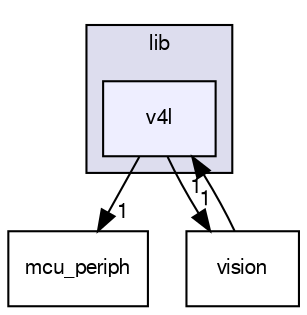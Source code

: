 digraph "sw/airborne/modules/computer_vision/lib/v4l" {
  compound=true
  node [ fontsize="10", fontname="FreeSans"];
  edge [ labelfontsize="10", labelfontname="FreeSans"];
  subgraph clusterdir_9adc125244b74c64b95124778e5b932a {
    graph [ bgcolor="#ddddee", pencolor="black", label="lib" fontname="FreeSans", fontsize="10", URL="dir_9adc125244b74c64b95124778e5b932a.html"]
  dir_1f81fcd9478973fae943fef638641226 [shape=box, label="v4l", style="filled", fillcolor="#eeeeff", pencolor="black", URL="dir_1f81fcd9478973fae943fef638641226.html"];
  }
  dir_1ca43f6a116d741d80fb1d0555a2b198 [shape=box label="mcu_periph" URL="dir_1ca43f6a116d741d80fb1d0555a2b198.html"];
  dir_02b33bf6f772461f444923131a9a8dda [shape=box label="vision" URL="dir_02b33bf6f772461f444923131a9a8dda.html"];
  dir_1f81fcd9478973fae943fef638641226->dir_1ca43f6a116d741d80fb1d0555a2b198 [headlabel="1", labeldistance=1.5 headhref="dir_000124_000107.html"];
  dir_1f81fcd9478973fae943fef638641226->dir_02b33bf6f772461f444923131a9a8dda [headlabel="1", labeldistance=1.5 headhref="dir_000124_000125.html"];
  dir_02b33bf6f772461f444923131a9a8dda->dir_1f81fcd9478973fae943fef638641226 [headlabel="1", labeldistance=1.5 headhref="dir_000125_000124.html"];
}
